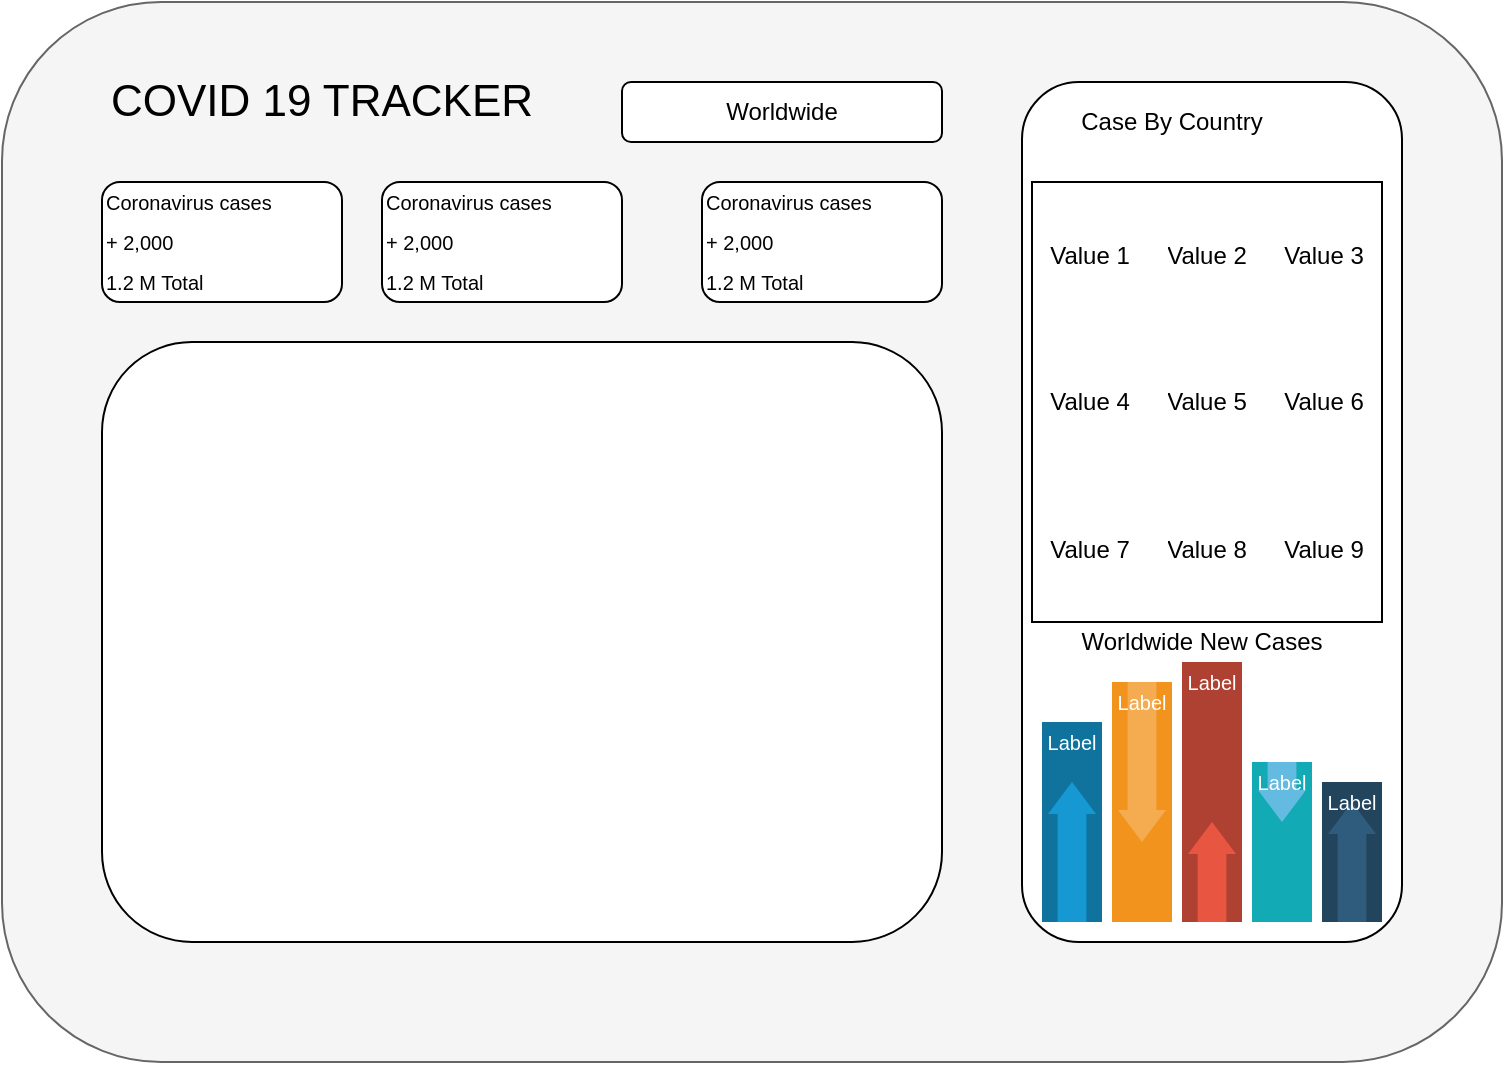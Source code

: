 <mxfile version="13.7.4" type="github">
  <diagram id="C5RBs43oDa-KdzZeNtuy" name="Covid-Tracker 19">
    <mxGraphModel dx="724" dy="559" grid="1" gridSize="10" guides="1" tooltips="1" connect="1" arrows="1" fold="1" page="1" pageScale="1" pageWidth="827" pageHeight="1169" math="0" shadow="0">
      <root>
        <mxCell id="WIyWlLk6GJQsqaUBKTNV-0" />
        <mxCell id="WIyWlLk6GJQsqaUBKTNV-1" parent="WIyWlLk6GJQsqaUBKTNV-0" />
        <mxCell id="B59ZX9DxTGBD0BoHQrk_-0" value="" style="rounded=1;whiteSpace=wrap;html=1;fillColor=#f5f5f5;strokeColor=#666666;fontColor=#333333;" vertex="1" parent="WIyWlLk6GJQsqaUBKTNV-1">
          <mxGeometry x="50" y="110" width="750" height="530" as="geometry" />
        </mxCell>
        <mxCell id="B59ZX9DxTGBD0BoHQrk_-1" value="&lt;font style=&quot;font-size: 22px&quot;&gt;COVID 19 TRACKER&lt;/font&gt;" style="text;html=1;strokeColor=none;fillColor=none;align=center;verticalAlign=middle;whiteSpace=wrap;rounded=0;" vertex="1" parent="WIyWlLk6GJQsqaUBKTNV-1">
          <mxGeometry x="100" y="150" width="220" height="20" as="geometry" />
        </mxCell>
        <mxCell id="B59ZX9DxTGBD0BoHQrk_-2" value="Worldwide" style="rounded=1;whiteSpace=wrap;html=1;" vertex="1" parent="WIyWlLk6GJQsqaUBKTNV-1">
          <mxGeometry x="360" y="150" width="160" height="30" as="geometry" />
        </mxCell>
        <mxCell id="B59ZX9DxTGBD0BoHQrk_-3" value="" style="rounded=1;whiteSpace=wrap;html=1;align=left;" vertex="1" parent="WIyWlLk6GJQsqaUBKTNV-1">
          <mxGeometry x="100" y="200" width="120" height="60" as="geometry" />
        </mxCell>
        <mxCell id="B59ZX9DxTGBD0BoHQrk_-5" value="&lt;font style=&quot;font-size: 10px&quot;&gt;Coronavirus cases&lt;/font&gt;" style="text;html=1;strokeColor=none;fillColor=none;align=left;verticalAlign=middle;whiteSpace=wrap;rounded=0;" vertex="1" parent="WIyWlLk6GJQsqaUBKTNV-1">
          <mxGeometry x="100" y="200" width="120" height="20" as="geometry" />
        </mxCell>
        <mxCell id="B59ZX9DxTGBD0BoHQrk_-6" value="&lt;font style=&quot;font-size: 10px&quot;&gt;+ 2,000&lt;/font&gt;" style="text;html=1;strokeColor=none;fillColor=none;align=left;verticalAlign=middle;whiteSpace=wrap;rounded=0;" vertex="1" parent="WIyWlLk6GJQsqaUBKTNV-1">
          <mxGeometry x="100" y="220" width="120" height="20" as="geometry" />
        </mxCell>
        <mxCell id="B59ZX9DxTGBD0BoHQrk_-7" value="&lt;font style=&quot;font-size: 10px&quot;&gt;1.2 M Total&lt;/font&gt;" style="text;html=1;strokeColor=none;fillColor=none;align=left;verticalAlign=middle;whiteSpace=wrap;rounded=0;" vertex="1" parent="WIyWlLk6GJQsqaUBKTNV-1">
          <mxGeometry x="100" y="240" width="110" height="20" as="geometry" />
        </mxCell>
        <mxCell id="B59ZX9DxTGBD0BoHQrk_-22" value="&lt;font style=&quot;font-size: 10px&quot;&gt;1.2 M Total&lt;/font&gt;" style="text;html=1;strokeColor=none;fillColor=none;align=left;verticalAlign=middle;whiteSpace=wrap;rounded=0;" vertex="1" parent="WIyWlLk6GJQsqaUBKTNV-1">
          <mxGeometry x="240" y="240" width="110" height="20" as="geometry" />
        </mxCell>
        <mxCell id="B59ZX9DxTGBD0BoHQrk_-23" value="" style="rounded=1;whiteSpace=wrap;html=1;align=left;" vertex="1" parent="WIyWlLk6GJQsqaUBKTNV-1">
          <mxGeometry x="240" y="200" width="120" height="60" as="geometry" />
        </mxCell>
        <mxCell id="B59ZX9DxTGBD0BoHQrk_-24" value="&lt;font style=&quot;font-size: 10px&quot;&gt;+ 2,000&lt;/font&gt;" style="text;html=1;strokeColor=none;fillColor=none;align=left;verticalAlign=middle;whiteSpace=wrap;rounded=0;" vertex="1" parent="WIyWlLk6GJQsqaUBKTNV-1">
          <mxGeometry x="240" y="220" width="120" height="20" as="geometry" />
        </mxCell>
        <mxCell id="B59ZX9DxTGBD0BoHQrk_-25" value="&lt;font style=&quot;font-size: 10px&quot;&gt;Coronavirus cases&lt;/font&gt;" style="text;html=1;strokeColor=none;fillColor=none;align=left;verticalAlign=middle;whiteSpace=wrap;rounded=0;" vertex="1" parent="WIyWlLk6GJQsqaUBKTNV-1">
          <mxGeometry x="240" y="200" width="120" height="20" as="geometry" />
        </mxCell>
        <mxCell id="B59ZX9DxTGBD0BoHQrk_-26" value="&lt;font style=&quot;font-size: 10px&quot;&gt;1.2 M Total&lt;/font&gt;" style="text;html=1;strokeColor=none;fillColor=none;align=left;verticalAlign=middle;whiteSpace=wrap;rounded=0;" vertex="1" parent="WIyWlLk6GJQsqaUBKTNV-1">
          <mxGeometry x="400" y="240" width="110" height="20" as="geometry" />
        </mxCell>
        <mxCell id="B59ZX9DxTGBD0BoHQrk_-27" value="" style="rounded=1;whiteSpace=wrap;html=1;align=left;" vertex="1" parent="WIyWlLk6GJQsqaUBKTNV-1">
          <mxGeometry x="400" y="200" width="120" height="60" as="geometry" />
        </mxCell>
        <mxCell id="B59ZX9DxTGBD0BoHQrk_-28" value="&lt;font style=&quot;font-size: 10px&quot;&gt;+ 2,000&lt;/font&gt;" style="text;html=1;strokeColor=none;fillColor=none;align=left;verticalAlign=middle;whiteSpace=wrap;rounded=0;" vertex="1" parent="WIyWlLk6GJQsqaUBKTNV-1">
          <mxGeometry x="400" y="220" width="120" height="20" as="geometry" />
        </mxCell>
        <mxCell id="B59ZX9DxTGBD0BoHQrk_-29" value="&lt;font style=&quot;font-size: 10px&quot;&gt;Coronavirus cases&lt;/font&gt;" style="text;html=1;strokeColor=none;fillColor=none;align=left;verticalAlign=middle;whiteSpace=wrap;rounded=0;" vertex="1" parent="WIyWlLk6GJQsqaUBKTNV-1">
          <mxGeometry x="400" y="200" width="120" height="20" as="geometry" />
        </mxCell>
        <mxCell id="B59ZX9DxTGBD0BoHQrk_-30" value="&lt;font style=&quot;font-size: 10px&quot;&gt;1.2 M Total&lt;/font&gt;" style="text;html=1;strokeColor=none;fillColor=none;align=left;verticalAlign=middle;whiteSpace=wrap;rounded=0;" vertex="1" parent="WIyWlLk6GJQsqaUBKTNV-1">
          <mxGeometry x="240" y="240" width="110" height="20" as="geometry" />
        </mxCell>
        <mxCell id="B59ZX9DxTGBD0BoHQrk_-31" value="&lt;font style=&quot;font-size: 10px&quot;&gt;1.2 M Total&lt;/font&gt;" style="text;html=1;strokeColor=none;fillColor=none;align=left;verticalAlign=middle;whiteSpace=wrap;rounded=0;" vertex="1" parent="WIyWlLk6GJQsqaUBKTNV-1">
          <mxGeometry x="400" y="240" width="110" height="20" as="geometry" />
        </mxCell>
        <mxCell id="B59ZX9DxTGBD0BoHQrk_-32" value="" style="rounded=1;whiteSpace=wrap;html=1;" vertex="1" parent="WIyWlLk6GJQsqaUBKTNV-1">
          <mxGeometry x="100" y="280" width="420" height="300" as="geometry" />
        </mxCell>
        <mxCell id="B59ZX9DxTGBD0BoHQrk_-33" value="" style="shape=image;html=1;verticalAlign=top;verticalLabelPosition=bottom;labelBackgroundColor=#ffffff;imageAspect=0;aspect=fixed;image=https://cdn4.iconfinder.com/data/icons/small-n-flat/24/map-128.png" vertex="1" parent="WIyWlLk6GJQsqaUBKTNV-1">
          <mxGeometry x="240" y="350" width="128" height="128" as="geometry" />
        </mxCell>
        <mxCell id="B59ZX9DxTGBD0BoHQrk_-34" value="" style="rounded=1;whiteSpace=wrap;html=1;" vertex="1" parent="WIyWlLk6GJQsqaUBKTNV-1">
          <mxGeometry x="560" y="150" width="190" height="430" as="geometry" />
        </mxCell>
        <mxCell id="B59ZX9DxTGBD0BoHQrk_-35" value="Case By Country" style="text;html=1;strokeColor=none;fillColor=none;align=center;verticalAlign=middle;whiteSpace=wrap;rounded=0;" vertex="1" parent="WIyWlLk6GJQsqaUBKTNV-1">
          <mxGeometry x="580" y="160" width="110" height="20" as="geometry" />
        </mxCell>
        <mxCell id="B59ZX9DxTGBD0BoHQrk_-36" value="Worldwide New Cases" style="text;html=1;strokeColor=none;fillColor=none;align=center;verticalAlign=middle;whiteSpace=wrap;rounded=0;" vertex="1" parent="WIyWlLk6GJQsqaUBKTNV-1">
          <mxGeometry x="580" y="420" width="140" height="20" as="geometry" />
        </mxCell>
        <mxCell id="B59ZX9DxTGBD0BoHQrk_-37" value="" style="fillColor=#10739E;strokeColor=none;" vertex="1" parent="WIyWlLk6GJQsqaUBKTNV-1">
          <mxGeometry x="570" y="470" width="30" height="100" as="geometry" />
        </mxCell>
        <mxCell id="B59ZX9DxTGBD0BoHQrk_-38" value="" style="shape=mxgraph.arrows2.arrow;dy=0.4;dx=16;notch=0;direction=north;fillColor=#1699D3;strokeColor=none;" vertex="1" parent="B59ZX9DxTGBD0BoHQrk_-37">
          <mxGeometry x="3" y="30" width="24" height="70" as="geometry" />
        </mxCell>
        <mxCell id="B59ZX9DxTGBD0BoHQrk_-39" value="Label" style="text;html=1;align=center;verticalAlign=middle;whiteSpace=wrap;fontColor=#FFFFFF;fontSize=10;" vertex="1" parent="B59ZX9DxTGBD0BoHQrk_-37">
          <mxGeometry width="30" height="20" as="geometry" />
        </mxCell>
        <mxCell id="B59ZX9DxTGBD0BoHQrk_-40" value="" style="fillColor=#F2931E;strokeColor=none;" vertex="1" parent="WIyWlLk6GJQsqaUBKTNV-1">
          <mxGeometry x="605" y="450" width="30" height="120" as="geometry" />
        </mxCell>
        <mxCell id="B59ZX9DxTGBD0BoHQrk_-41" value="" style="shape=mxgraph.arrows2.arrow;dy=0.4;dx=16;notch=0;direction=south;fillColor=#F5AB50;strokeColor=none;" vertex="1" parent="B59ZX9DxTGBD0BoHQrk_-40">
          <mxGeometry x="3" width="24" height="80" as="geometry" />
        </mxCell>
        <mxCell id="B59ZX9DxTGBD0BoHQrk_-42" value="Label" style="text;html=1;align=center;verticalAlign=middle;whiteSpace=wrap;fontColor=#FFFFFF;fontSize=10;" vertex="1" parent="B59ZX9DxTGBD0BoHQrk_-40">
          <mxGeometry width="30" height="20" as="geometry" />
        </mxCell>
        <mxCell id="B59ZX9DxTGBD0BoHQrk_-43" value="" style="fillColor=#AE4132;strokeColor=none;" vertex="1" parent="WIyWlLk6GJQsqaUBKTNV-1">
          <mxGeometry x="640" y="440" width="30" height="130" as="geometry" />
        </mxCell>
        <mxCell id="B59ZX9DxTGBD0BoHQrk_-44" value="" style="shape=mxgraph.arrows2.arrow;dy=0.4;dx=16;notch=0;direction=north;fillColor=#E85642;strokeColor=none;" vertex="1" parent="B59ZX9DxTGBD0BoHQrk_-43">
          <mxGeometry x="3" y="80" width="24" height="50" as="geometry" />
        </mxCell>
        <mxCell id="B59ZX9DxTGBD0BoHQrk_-45" value="Label" style="text;html=1;align=center;verticalAlign=middle;whiteSpace=wrap;fontColor=#FFFFFF;fontSize=10;" vertex="1" parent="B59ZX9DxTGBD0BoHQrk_-43">
          <mxGeometry width="30" height="20" as="geometry" />
        </mxCell>
        <mxCell id="B59ZX9DxTGBD0BoHQrk_-46" value="" style="fillColor=#12AAB5;strokeColor=none;" vertex="1" parent="WIyWlLk6GJQsqaUBKTNV-1">
          <mxGeometry x="675" y="490" width="30" height="80" as="geometry" />
        </mxCell>
        <mxCell id="B59ZX9DxTGBD0BoHQrk_-47" value="" style="shape=mxgraph.arrows2.arrow;dy=0.4;dx=16;notch=0;direction=south;fillColor=#64BBE2;strokeColor=none;" vertex="1" parent="B59ZX9DxTGBD0BoHQrk_-46">
          <mxGeometry x="3" width="24" height="30" as="geometry" />
        </mxCell>
        <mxCell id="B59ZX9DxTGBD0BoHQrk_-48" value="Label" style="text;html=1;align=center;verticalAlign=middle;whiteSpace=wrap;fontColor=#FFFFFF;fontSize=10;" vertex="1" parent="B59ZX9DxTGBD0BoHQrk_-46">
          <mxGeometry width="30" height="20" as="geometry" />
        </mxCell>
        <mxCell id="B59ZX9DxTGBD0BoHQrk_-49" value="" style="fillColor=#23445D;strokeColor=none;" vertex="1" parent="WIyWlLk6GJQsqaUBKTNV-1">
          <mxGeometry x="710" y="500" width="30" height="70" as="geometry" />
        </mxCell>
        <mxCell id="B59ZX9DxTGBD0BoHQrk_-50" value="" style="shape=mxgraph.arrows2.arrow;dy=0.4;dx=16;notch=0;direction=north;fillColor=#2F5B7C;strokeColor=none;" vertex="1" parent="B59ZX9DxTGBD0BoHQrk_-49">
          <mxGeometry x="3" y="10" width="24" height="60" as="geometry" />
        </mxCell>
        <mxCell id="B59ZX9DxTGBD0BoHQrk_-51" value="Label" style="text;html=1;align=center;verticalAlign=middle;whiteSpace=wrap;fontColor=#FFFFFF;fontSize=10;" vertex="1" parent="B59ZX9DxTGBD0BoHQrk_-49">
          <mxGeometry width="30" height="20" as="geometry" />
        </mxCell>
        <mxCell id="B59ZX9DxTGBD0BoHQrk_-65" value="" style="shape=table;html=1;whiteSpace=wrap;startSize=0;container=1;collapsible=0;childLayout=tableLayout;columnLines=0;rowLines=0;" vertex="1" parent="WIyWlLk6GJQsqaUBKTNV-1">
          <mxGeometry x="565" y="200" width="175" height="220" as="geometry" />
        </mxCell>
        <mxCell id="B59ZX9DxTGBD0BoHQrk_-66" value="" style="shape=partialRectangle;html=1;whiteSpace=wrap;collapsible=0;dropTarget=0;pointerEvents=0;fillColor=none;top=0;left=0;bottom=0;right=0;points=[[0,0.5],[1,0.5]];portConstraint=eastwest;" vertex="1" parent="B59ZX9DxTGBD0BoHQrk_-65">
          <mxGeometry width="175" height="73" as="geometry" />
        </mxCell>
        <mxCell id="B59ZX9DxTGBD0BoHQrk_-67" value="Value 1" style="shape=partialRectangle;html=1;whiteSpace=wrap;connectable=0;fillColor=none;top=0;left=0;bottom=0;right=0;overflow=hidden;" vertex="1" parent="B59ZX9DxTGBD0BoHQrk_-66">
          <mxGeometry width="58" height="73" as="geometry" />
        </mxCell>
        <mxCell id="B59ZX9DxTGBD0BoHQrk_-68" value="Value 2" style="shape=partialRectangle;html=1;whiteSpace=wrap;connectable=0;fillColor=none;top=0;left=0;bottom=0;right=0;overflow=hidden;" vertex="1" parent="B59ZX9DxTGBD0BoHQrk_-66">
          <mxGeometry x="58" width="59" height="73" as="geometry" />
        </mxCell>
        <mxCell id="B59ZX9DxTGBD0BoHQrk_-69" value="Value 3" style="shape=partialRectangle;html=1;whiteSpace=wrap;connectable=0;fillColor=none;top=0;left=0;bottom=0;right=0;overflow=hidden;" vertex="1" parent="B59ZX9DxTGBD0BoHQrk_-66">
          <mxGeometry x="117" width="58" height="73" as="geometry" />
        </mxCell>
        <mxCell id="B59ZX9DxTGBD0BoHQrk_-70" value="" style="shape=partialRectangle;html=1;whiteSpace=wrap;collapsible=0;dropTarget=0;pointerEvents=0;fillColor=none;top=0;left=0;bottom=0;right=0;points=[[0,0.5],[1,0.5]];portConstraint=eastwest;" vertex="1" parent="B59ZX9DxTGBD0BoHQrk_-65">
          <mxGeometry y="73" width="175" height="74" as="geometry" />
        </mxCell>
        <mxCell id="B59ZX9DxTGBD0BoHQrk_-71" value="Value 4" style="shape=partialRectangle;html=1;whiteSpace=wrap;connectable=0;fillColor=none;top=0;left=0;bottom=0;right=0;overflow=hidden;" vertex="1" parent="B59ZX9DxTGBD0BoHQrk_-70">
          <mxGeometry width="58" height="74" as="geometry" />
        </mxCell>
        <mxCell id="B59ZX9DxTGBD0BoHQrk_-72" value="Value 5" style="shape=partialRectangle;html=1;whiteSpace=wrap;connectable=0;fillColor=none;top=0;left=0;bottom=0;right=0;overflow=hidden;" vertex="1" parent="B59ZX9DxTGBD0BoHQrk_-70">
          <mxGeometry x="58" width="59" height="74" as="geometry" />
        </mxCell>
        <mxCell id="B59ZX9DxTGBD0BoHQrk_-73" value="Value 6" style="shape=partialRectangle;html=1;whiteSpace=wrap;connectable=0;fillColor=none;top=0;left=0;bottom=0;right=0;overflow=hidden;" vertex="1" parent="B59ZX9DxTGBD0BoHQrk_-70">
          <mxGeometry x="117" width="58" height="74" as="geometry" />
        </mxCell>
        <mxCell id="B59ZX9DxTGBD0BoHQrk_-74" value="" style="shape=partialRectangle;html=1;whiteSpace=wrap;collapsible=0;dropTarget=0;pointerEvents=0;fillColor=none;top=0;left=0;bottom=0;right=0;points=[[0,0.5],[1,0.5]];portConstraint=eastwest;" vertex="1" parent="B59ZX9DxTGBD0BoHQrk_-65">
          <mxGeometry y="147" width="175" height="73" as="geometry" />
        </mxCell>
        <mxCell id="B59ZX9DxTGBD0BoHQrk_-75" value="Value 7" style="shape=partialRectangle;html=1;whiteSpace=wrap;connectable=0;fillColor=none;top=0;left=0;bottom=0;right=0;overflow=hidden;" vertex="1" parent="B59ZX9DxTGBD0BoHQrk_-74">
          <mxGeometry width="58" height="73" as="geometry" />
        </mxCell>
        <mxCell id="B59ZX9DxTGBD0BoHQrk_-76" value="Value 8" style="shape=partialRectangle;html=1;whiteSpace=wrap;connectable=0;fillColor=none;top=0;left=0;bottom=0;right=0;overflow=hidden;" vertex="1" parent="B59ZX9DxTGBD0BoHQrk_-74">
          <mxGeometry x="58" width="59" height="73" as="geometry" />
        </mxCell>
        <mxCell id="B59ZX9DxTGBD0BoHQrk_-77" value="Value 9" style="shape=partialRectangle;html=1;whiteSpace=wrap;connectable=0;fillColor=none;top=0;left=0;bottom=0;right=0;overflow=hidden;" vertex="1" parent="B59ZX9DxTGBD0BoHQrk_-74">
          <mxGeometry x="117" width="58" height="73" as="geometry" />
        </mxCell>
      </root>
    </mxGraphModel>
  </diagram>
</mxfile>

